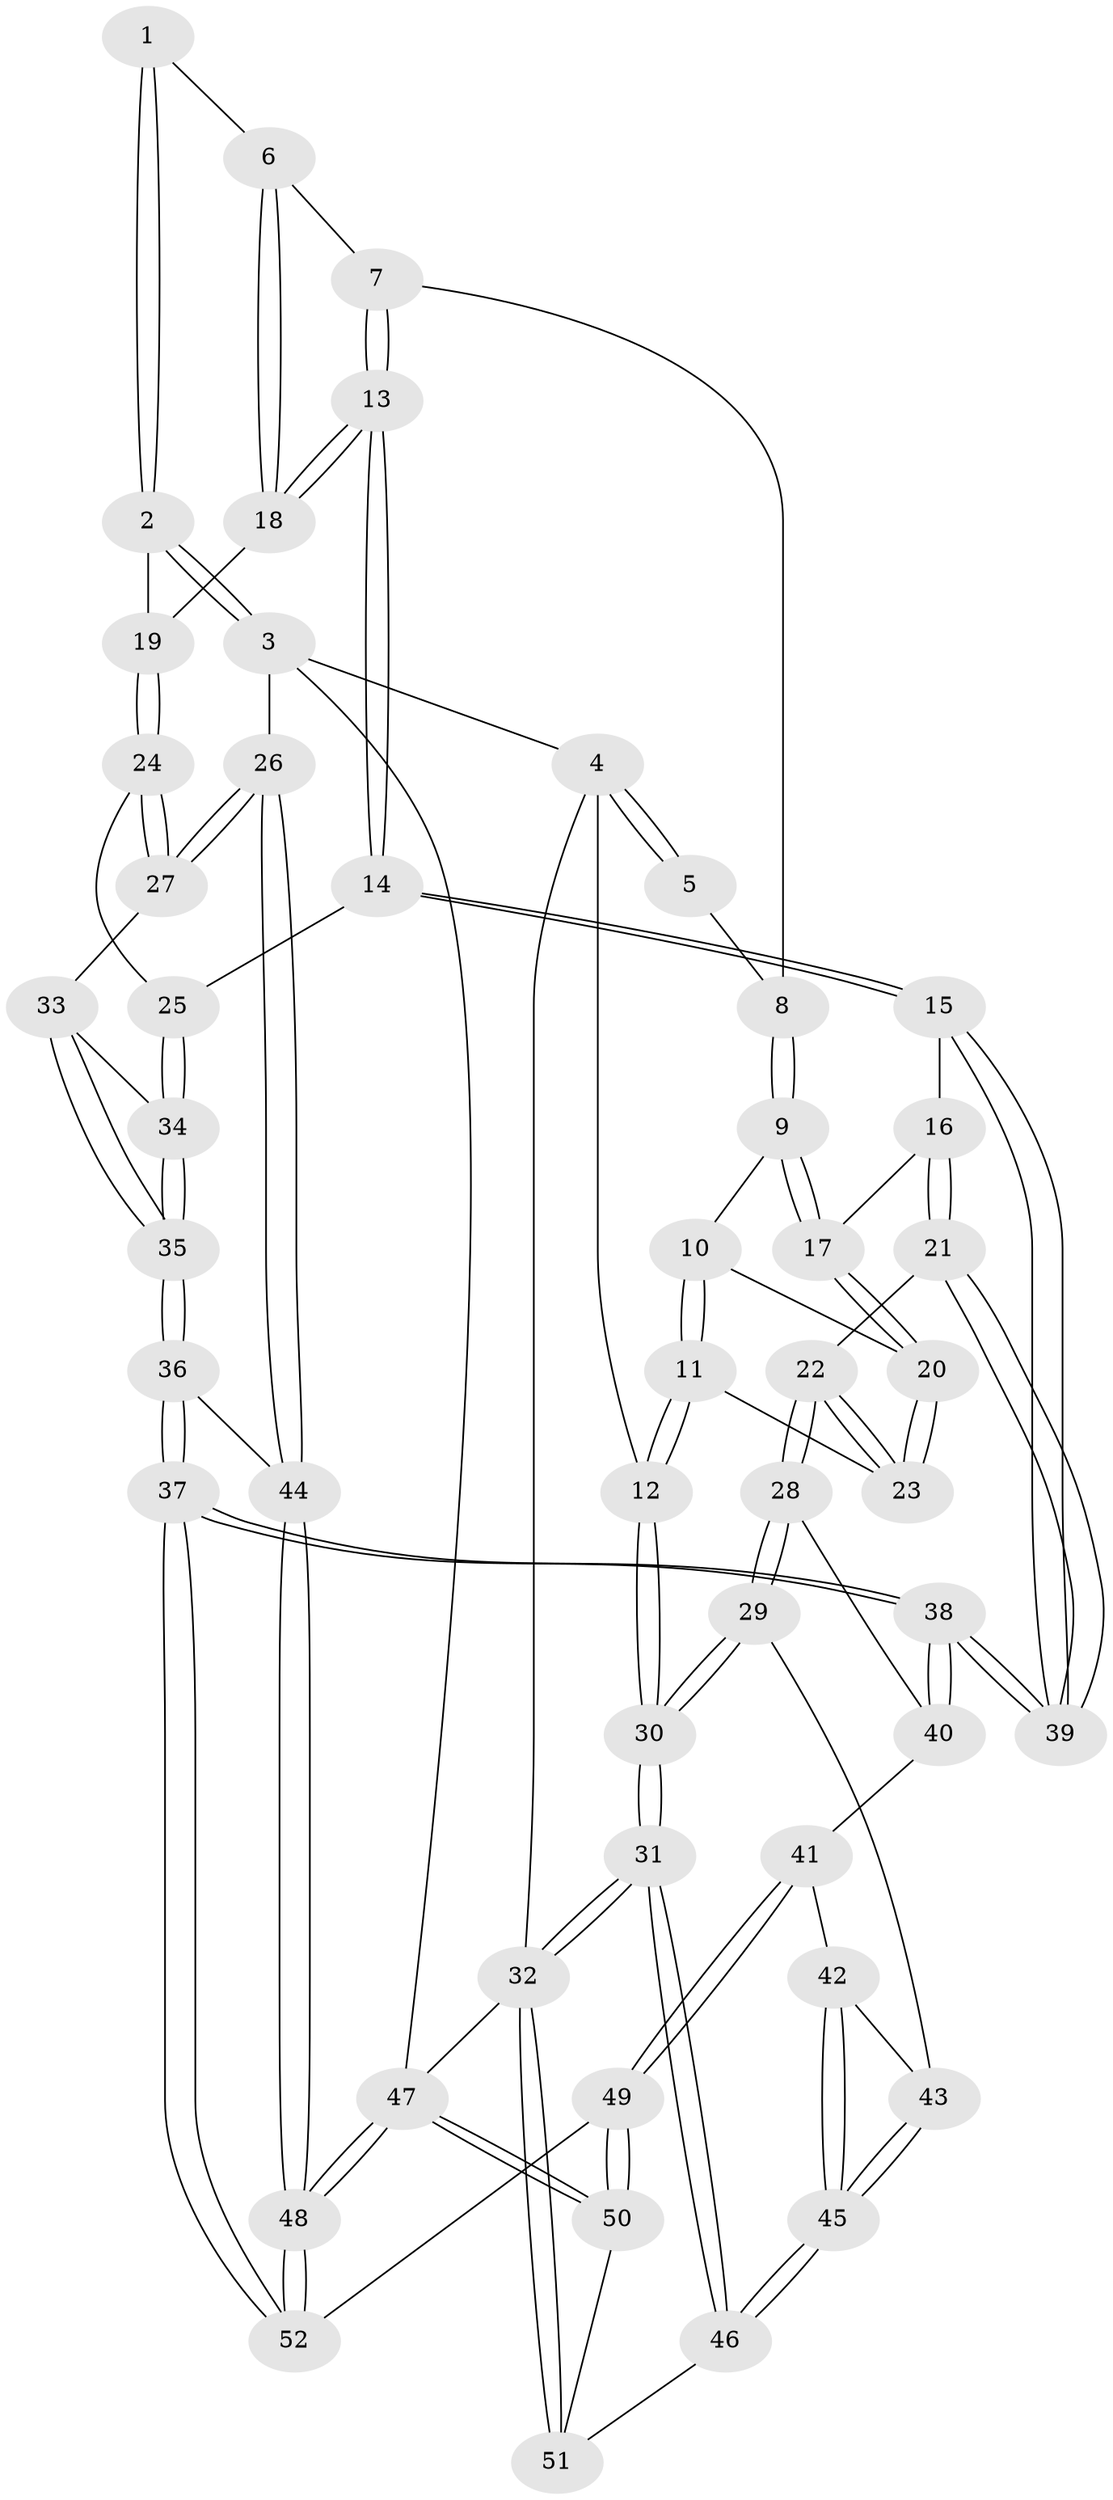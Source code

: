 // Generated by graph-tools (version 1.1) at 2025/38/03/09/25 02:38:38]
// undirected, 52 vertices, 127 edges
graph export_dot {
graph [start="1"]
  node [color=gray90,style=filled];
  1 [pos="+1+0"];
  2 [pos="+1+0"];
  3 [pos="+1+0"];
  4 [pos="+0+0"];
  5 [pos="+0.3366110239566755+0"];
  6 [pos="+0.7935739268213703+0.03706753011902297"];
  7 [pos="+0.5494300534052042+0.0614679894983982"];
  8 [pos="+0.3438386345055507+0"];
  9 [pos="+0.34213042471282434+0"];
  10 [pos="+0.23257245712081723+0.13218643551999498"];
  11 [pos="+0.040435658942061796+0.20563443938518883"];
  12 [pos="+0+0"];
  13 [pos="+0.6223807791512282+0.2670716784319939"];
  14 [pos="+0.5916333106222497+0.32996438420081"];
  15 [pos="+0.5762945463299797+0.33863764131840773"];
  16 [pos="+0.39833826038729875+0.21584874091746545"];
  17 [pos="+0.38809939592414294+0.20010687685771958"];
  18 [pos="+0.768181886634603+0.16145186199529696"];
  19 [pos="+0.8971138517826199+0.2617246811045834"];
  20 [pos="+0.21331886336441702+0.25572124604360297"];
  21 [pos="+0.26452143640157777+0.40852817971158645"];
  22 [pos="+0.18591849452573408+0.3842157845929776"];
  23 [pos="+0.16605038048921925+0.3086710395523395"];
  24 [pos="+0.8993959069260316+0.266704268996016"];
  25 [pos="+0.6742574569911177+0.3680087467262746"];
  26 [pos="+1+0.5018260317018097"];
  27 [pos="+1+0.47203267976675634"];
  28 [pos="+0.03630187684994015+0.533678008564838"];
  29 [pos="+0+0.5487174505584238"];
  30 [pos="+0+0.5462748489734325"];
  31 [pos="+0+0.9893349324440758"];
  32 [pos="+0+1"];
  33 [pos="+0.9141053354466776+0.47023711228800835"];
  34 [pos="+0.7812982763595822+0.43560806347689507"];
  35 [pos="+0.5944766610135099+0.7119654120018054"];
  36 [pos="+0.5255451758845632+0.7817830517741402"];
  37 [pos="+0.5035706614574637+0.7903800415803265"];
  38 [pos="+0.469615482317066+0.6928598228554336"];
  39 [pos="+0.4603508810590036+0.5539217971205462"];
  40 [pos="+0.10491464757520512+0.5814314353718323"];
  41 [pos="+0.1711464824863025+0.8058836516147372"];
  42 [pos="+0.15480362558558655+0.8062319427712412"];
  43 [pos="+0.04809119436328387+0.6999300752371113"];
  44 [pos="+1+0.6932100485778295"];
  45 [pos="+0.030423979725742845+0.8476560321475233"];
  46 [pos="+0+0.8768204542124332"];
  47 [pos="+1+1"];
  48 [pos="+1+0.9862337673275234"];
  49 [pos="+0.46837258298014955+0.8976758910451068"];
  50 [pos="+0.46287358620848784+1"];
  51 [pos="+0.4047166704725903+1"];
  52 [pos="+0.4867041240983858+0.850427772321704"];
  1 -- 2;
  1 -- 2;
  1 -- 6;
  2 -- 3;
  2 -- 3;
  2 -- 19;
  3 -- 4;
  3 -- 26;
  3 -- 47;
  4 -- 5;
  4 -- 5;
  4 -- 12;
  4 -- 32;
  5 -- 8;
  6 -- 7;
  6 -- 18;
  6 -- 18;
  7 -- 8;
  7 -- 13;
  7 -- 13;
  8 -- 9;
  8 -- 9;
  9 -- 10;
  9 -- 17;
  9 -- 17;
  10 -- 11;
  10 -- 11;
  10 -- 20;
  11 -- 12;
  11 -- 12;
  11 -- 23;
  12 -- 30;
  12 -- 30;
  13 -- 14;
  13 -- 14;
  13 -- 18;
  13 -- 18;
  14 -- 15;
  14 -- 15;
  14 -- 25;
  15 -- 16;
  15 -- 39;
  15 -- 39;
  16 -- 17;
  16 -- 21;
  16 -- 21;
  17 -- 20;
  17 -- 20;
  18 -- 19;
  19 -- 24;
  19 -- 24;
  20 -- 23;
  20 -- 23;
  21 -- 22;
  21 -- 39;
  21 -- 39;
  22 -- 23;
  22 -- 23;
  22 -- 28;
  22 -- 28;
  24 -- 25;
  24 -- 27;
  24 -- 27;
  25 -- 34;
  25 -- 34;
  26 -- 27;
  26 -- 27;
  26 -- 44;
  26 -- 44;
  27 -- 33;
  28 -- 29;
  28 -- 29;
  28 -- 40;
  29 -- 30;
  29 -- 30;
  29 -- 43;
  30 -- 31;
  30 -- 31;
  31 -- 32;
  31 -- 32;
  31 -- 46;
  31 -- 46;
  32 -- 51;
  32 -- 51;
  32 -- 47;
  33 -- 34;
  33 -- 35;
  33 -- 35;
  34 -- 35;
  34 -- 35;
  35 -- 36;
  35 -- 36;
  36 -- 37;
  36 -- 37;
  36 -- 44;
  37 -- 38;
  37 -- 38;
  37 -- 52;
  37 -- 52;
  38 -- 39;
  38 -- 39;
  38 -- 40;
  38 -- 40;
  40 -- 41;
  41 -- 42;
  41 -- 49;
  41 -- 49;
  42 -- 43;
  42 -- 45;
  42 -- 45;
  43 -- 45;
  43 -- 45;
  44 -- 48;
  44 -- 48;
  45 -- 46;
  45 -- 46;
  46 -- 51;
  47 -- 48;
  47 -- 48;
  47 -- 50;
  47 -- 50;
  48 -- 52;
  48 -- 52;
  49 -- 50;
  49 -- 50;
  49 -- 52;
  50 -- 51;
}
